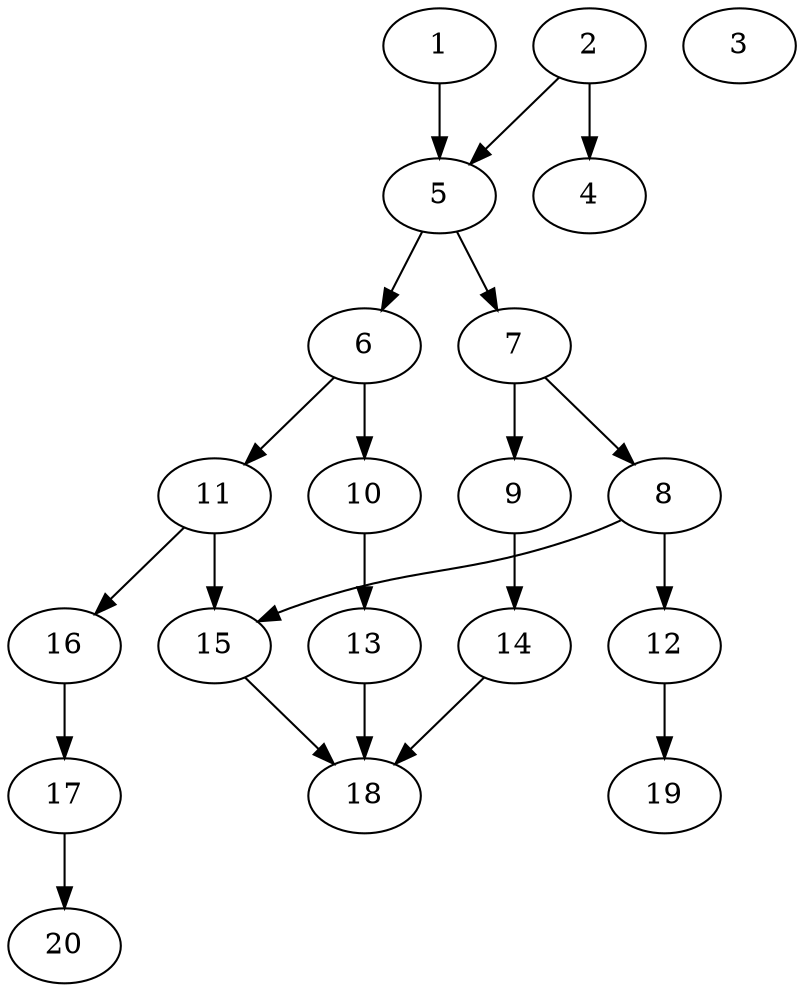 // DAG automatically generated by daggen at Wed Jul 24 22:10:09 2019
// ./daggen --dot -n 20 --ccr 0.5 --fat 0.5 --regular 0.5 --density 0.5 --mindata 5242880 --maxdata 52428800 
digraph G {
  1 [size="39378944", alpha="0.19", expect_size="19689472"] 
  1 -> 5 [size ="19689472"]
  2 [size="50307072", alpha="0.19", expect_size="25153536"] 
  2 -> 4 [size ="25153536"]
  2 -> 5 [size ="25153536"]
  3 [size="55631872", alpha="0.00", expect_size="27815936"] 
  4 [size="33896448", alpha="0.20", expect_size="16948224"] 
  5 [size="26796032", alpha="0.18", expect_size="13398016"] 
  5 -> 6 [size ="13398016"]
  5 -> 7 [size ="13398016"]
  6 [size="61050880", alpha="0.10", expect_size="30525440"] 
  6 -> 10 [size ="30525440"]
  6 -> 11 [size ="30525440"]
  7 [size="101906432", alpha="0.07", expect_size="50953216"] 
  7 -> 8 [size ="50953216"]
  7 -> 9 [size ="50953216"]
  8 [size="43223040", alpha="0.02", expect_size="21611520"] 
  8 -> 12 [size ="21611520"]
  8 -> 15 [size ="21611520"]
  9 [size="77688832", alpha="0.05", expect_size="38844416"] 
  9 -> 14 [size ="38844416"]
  10 [size="41447424", alpha="0.15", expect_size="20723712"] 
  10 -> 13 [size ="20723712"]
  11 [size="97183744", alpha="0.16", expect_size="48591872"] 
  11 -> 15 [size ="48591872"]
  11 -> 16 [size ="48591872"]
  12 [size="91240448", alpha="0.16", expect_size="45620224"] 
  12 -> 19 [size ="45620224"]
  13 [size="88860672", alpha="0.02", expect_size="44430336"] 
  13 -> 18 [size ="44430336"]
  14 [size="88903680", alpha="0.06", expect_size="44451840"] 
  14 -> 18 [size ="44451840"]
  15 [size="86579200", alpha="0.09", expect_size="43289600"] 
  15 -> 18 [size ="43289600"]
  16 [size="78432256", alpha="0.07", expect_size="39216128"] 
  16 -> 17 [size ="39216128"]
  17 [size="29341696", alpha="0.08", expect_size="14670848"] 
  17 -> 20 [size ="14670848"]
  18 [size="60635136", alpha="0.07", expect_size="30317568"] 
  19 [size="70129664", alpha="0.10", expect_size="35064832"] 
  20 [size="95793152", alpha="0.12", expect_size="47896576"] 
}
